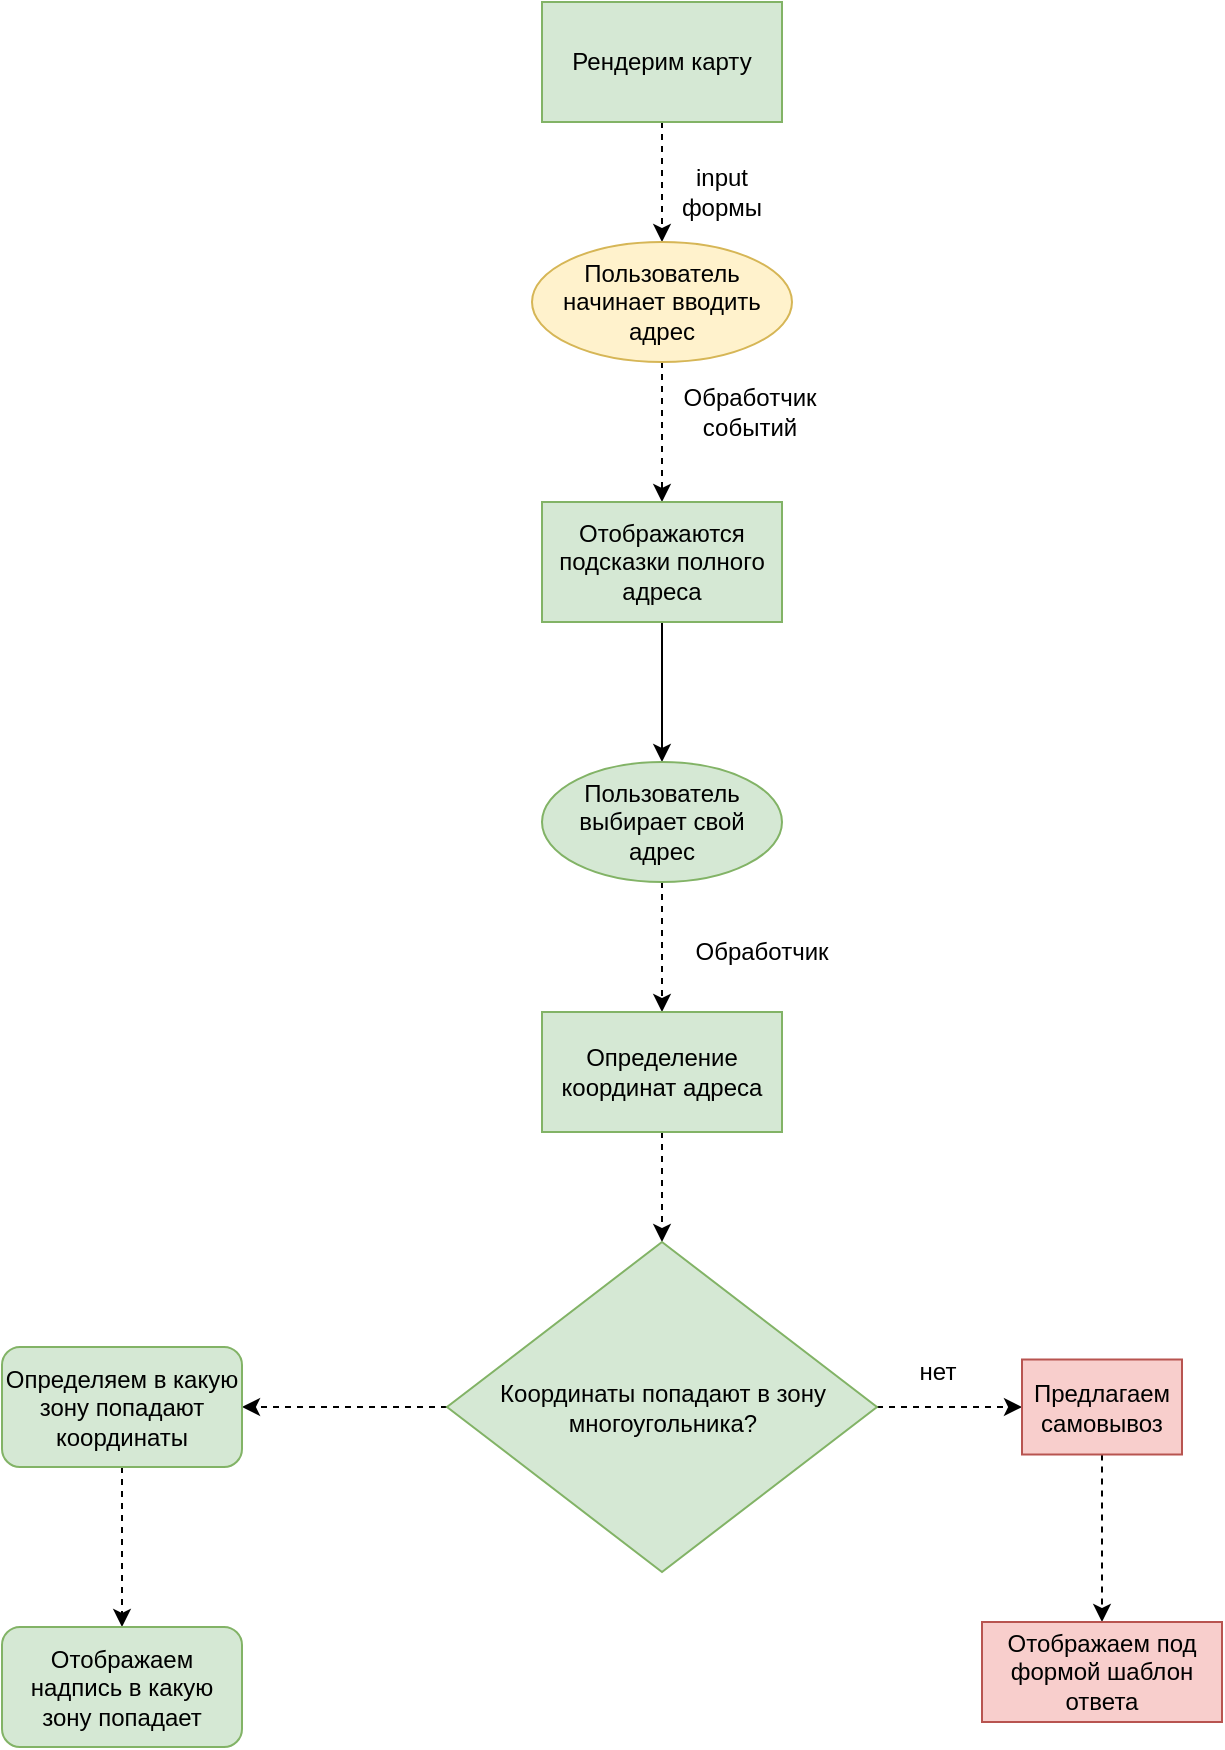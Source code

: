 <mxfile version="20.4.1" type="github">
  <diagram id="iwoXPEbMO1RmM2gbNMWF" name="Страница 1">
    <mxGraphModel dx="4063" dy="2177" grid="1" gridSize="10" guides="1" tooltips="1" connect="1" arrows="1" fold="1" page="1" pageScale="1" pageWidth="827" pageHeight="1169" math="0" shadow="0">
      <root>
        <mxCell id="0" />
        <mxCell id="1" parent="0" />
        <mxCell id="h-SG83MsA-UFgepHptKh-5" value="" style="edgeStyle=orthogonalEdgeStyle;rounded=0;orthogonalLoop=1;jettySize=auto;html=1;strokeColor=default;dashed=1;" edge="1" parent="1" source="h-SG83MsA-UFgepHptKh-1" target="h-SG83MsA-UFgepHptKh-4">
          <mxGeometry relative="1" as="geometry" />
        </mxCell>
        <mxCell id="h-SG83MsA-UFgepHptKh-1" value="Рендерим карту" style="rounded=0;whiteSpace=wrap;html=1;fillColor=#d5e8d4;strokeColor=#82b366;" vertex="1" parent="1">
          <mxGeometry x="340" y="20" width="120" height="60" as="geometry" />
        </mxCell>
        <mxCell id="h-SG83MsA-UFgepHptKh-16" value="" style="edgeStyle=orthogonalEdgeStyle;rounded=0;orthogonalLoop=1;jettySize=auto;html=1;dashed=1;strokeColor=default;" edge="1" parent="1" source="h-SG83MsA-UFgepHptKh-4" target="h-SG83MsA-UFgepHptKh-15">
          <mxGeometry relative="1" as="geometry" />
        </mxCell>
        <mxCell id="h-SG83MsA-UFgepHptKh-4" value="Пользователь начинает вводить адрес" style="ellipse;whiteSpace=wrap;html=1;fillColor=#fff2cc;strokeColor=#d6b656;rounded=0;" vertex="1" parent="1">
          <mxGeometry x="335" y="140" width="130" height="60" as="geometry" />
        </mxCell>
        <mxCell id="h-SG83MsA-UFgepHptKh-11" value="input формы" style="text;html=1;strokeColor=none;fillColor=none;align=center;verticalAlign=middle;whiteSpace=wrap;rounded=0;" vertex="1" parent="1">
          <mxGeometry x="400" y="100" width="60" height="30" as="geometry" />
        </mxCell>
        <mxCell id="h-SG83MsA-UFgepHptKh-13" value="Обработчик событий" style="text;html=1;strokeColor=none;fillColor=none;align=center;verticalAlign=middle;whiteSpace=wrap;rounded=0;" vertex="1" parent="1">
          <mxGeometry x="414" y="210" width="60" height="30" as="geometry" />
        </mxCell>
        <mxCell id="h-SG83MsA-UFgepHptKh-18" value="" style="edgeStyle=orthogonalEdgeStyle;rounded=0;orthogonalLoop=1;jettySize=auto;html=1;strokeColor=default;" edge="1" parent="1" source="h-SG83MsA-UFgepHptKh-15" target="h-SG83MsA-UFgepHptKh-17">
          <mxGeometry relative="1" as="geometry" />
        </mxCell>
        <mxCell id="h-SG83MsA-UFgepHptKh-15" value="Отображаются подсказки полного адреса" style="rounded=0;whiteSpace=wrap;html=1;fillColor=#d5e8d4;strokeColor=#82b366;" vertex="1" parent="1">
          <mxGeometry x="340" y="270" width="120" height="60" as="geometry" />
        </mxCell>
        <mxCell id="h-SG83MsA-UFgepHptKh-20" value="" style="edgeStyle=orthogonalEdgeStyle;rounded=0;orthogonalLoop=1;jettySize=auto;html=1;strokeColor=default;dashed=1;" edge="1" parent="1" source="h-SG83MsA-UFgepHptKh-17" target="h-SG83MsA-UFgepHptKh-19">
          <mxGeometry relative="1" as="geometry" />
        </mxCell>
        <mxCell id="h-SG83MsA-UFgepHptKh-17" value="Пользователь выбирает свой адрес" style="ellipse;whiteSpace=wrap;html=1;fillColor=#d5e8d4;strokeColor=#82b366;rounded=0;" vertex="1" parent="1">
          <mxGeometry x="340" y="400" width="120" height="60" as="geometry" />
        </mxCell>
        <mxCell id="h-SG83MsA-UFgepHptKh-29" value="" style="edgeStyle=orthogonalEdgeStyle;rounded=0;orthogonalLoop=1;jettySize=auto;html=1;dashed=1;strokeColor=default;" edge="1" parent="1" source="h-SG83MsA-UFgepHptKh-19" target="h-SG83MsA-UFgepHptKh-28">
          <mxGeometry relative="1" as="geometry" />
        </mxCell>
        <mxCell id="h-SG83MsA-UFgepHptKh-19" value="Определение координат адреса" style="whiteSpace=wrap;html=1;fillColor=#d5e8d4;strokeColor=#82b366;rounded=0;" vertex="1" parent="1">
          <mxGeometry x="340" y="525" width="120" height="60" as="geometry" />
        </mxCell>
        <mxCell id="h-SG83MsA-UFgepHptKh-21" value="Обработчик" style="text;html=1;strokeColor=none;fillColor=none;align=center;verticalAlign=middle;whiteSpace=wrap;rounded=0;" vertex="1" parent="1">
          <mxGeometry x="420" y="480" width="60" height="30" as="geometry" />
        </mxCell>
        <mxCell id="h-SG83MsA-UFgepHptKh-30" style="edgeStyle=orthogonalEdgeStyle;rounded=0;orthogonalLoop=1;jettySize=auto;html=1;dashed=1;strokeColor=default;entryX=0;entryY=0.5;entryDx=0;entryDy=0;" edge="1" parent="1" source="h-SG83MsA-UFgepHptKh-28" target="h-SG83MsA-UFgepHptKh-31">
          <mxGeometry relative="1" as="geometry">
            <mxPoint x="610" y="722.5" as="targetPoint" />
          </mxGeometry>
        </mxCell>
        <mxCell id="h-SG83MsA-UFgepHptKh-35" style="edgeStyle=orthogonalEdgeStyle;rounded=0;orthogonalLoop=1;jettySize=auto;html=1;dashed=1;strokeColor=default;entryX=1;entryY=0.5;entryDx=0;entryDy=0;" edge="1" parent="1" source="h-SG83MsA-UFgepHptKh-28" target="h-SG83MsA-UFgepHptKh-37">
          <mxGeometry relative="1" as="geometry">
            <mxPoint x="210" y="722.5" as="targetPoint" />
          </mxGeometry>
        </mxCell>
        <mxCell id="h-SG83MsA-UFgepHptKh-28" value="Координаты попадают в зону многоугольника?" style="rhombus;whiteSpace=wrap;html=1;fillColor=#d5e8d4;strokeColor=#82b366;rounded=0;" vertex="1" parent="1">
          <mxGeometry x="292.5" y="640" width="215" height="165" as="geometry" />
        </mxCell>
        <mxCell id="h-SG83MsA-UFgepHptKh-34" value="" style="edgeStyle=orthogonalEdgeStyle;rounded=0;orthogonalLoop=1;jettySize=auto;html=1;dashed=1;strokeColor=default;" edge="1" parent="1" source="h-SG83MsA-UFgepHptKh-31" target="h-SG83MsA-UFgepHptKh-33">
          <mxGeometry relative="1" as="geometry" />
        </mxCell>
        <mxCell id="h-SG83MsA-UFgepHptKh-31" value="Предлагаем самовывоз" style="rounded=0;whiteSpace=wrap;html=1;fillColor=#f8cecc;strokeColor=#b85450;" vertex="1" parent="1">
          <mxGeometry x="580" y="698.75" width="80" height="47.5" as="geometry" />
        </mxCell>
        <mxCell id="h-SG83MsA-UFgepHptKh-32" value="нет" style="text;html=1;strokeColor=none;fillColor=none;align=center;verticalAlign=middle;whiteSpace=wrap;rounded=0;" vertex="1" parent="1">
          <mxGeometry x="507.5" y="690" width="60" height="30" as="geometry" />
        </mxCell>
        <mxCell id="h-SG83MsA-UFgepHptKh-33" value="Отображаем под формой шаблон ответа" style="rounded=0;whiteSpace=wrap;html=1;fillColor=#f8cecc;strokeColor=#b85450;" vertex="1" parent="1">
          <mxGeometry x="560" y="830" width="120" height="50" as="geometry" />
        </mxCell>
        <mxCell id="h-SG83MsA-UFgepHptKh-39" value="" style="edgeStyle=orthogonalEdgeStyle;rounded=0;orthogonalLoop=1;jettySize=auto;html=1;dashed=1;strokeColor=default;" edge="1" parent="1" source="h-SG83MsA-UFgepHptKh-37" target="h-SG83MsA-UFgepHptKh-38">
          <mxGeometry relative="1" as="geometry" />
        </mxCell>
        <mxCell id="h-SG83MsA-UFgepHptKh-37" value="Определяем в какую зону попадают координаты" style="rounded=1;whiteSpace=wrap;html=1;fillColor=#d5e8d4;strokeColor=#82b366;" vertex="1" parent="1">
          <mxGeometry x="70" y="692.5" width="120" height="60" as="geometry" />
        </mxCell>
        <mxCell id="h-SG83MsA-UFgepHptKh-38" value="Отображаем надпись в какую зону попадает" style="rounded=1;whiteSpace=wrap;html=1;fillColor=#d5e8d4;strokeColor=#82b366;" vertex="1" parent="1">
          <mxGeometry x="70" y="832.5" width="120" height="60" as="geometry" />
        </mxCell>
      </root>
    </mxGraphModel>
  </diagram>
</mxfile>
